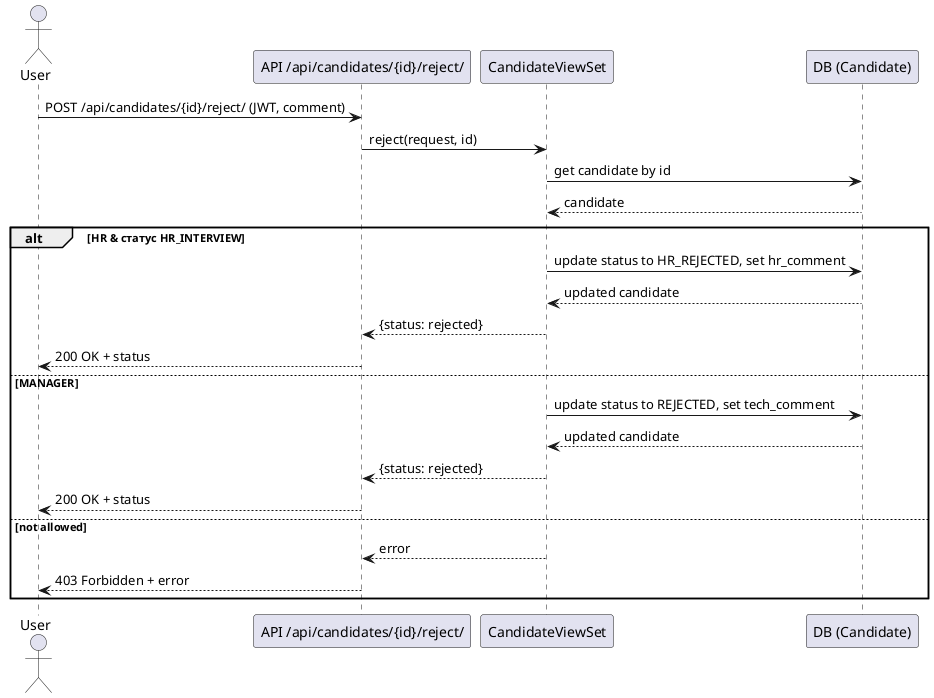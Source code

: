 @startuml
actor User
participant "API /api/candidates/{id}/reject/" as API
participant "CandidateViewSet" as ViewSet
participant "DB (Candidate)" as DB

User -> API: POST /api/candidates/{id}/reject/ (JWT, comment)
API -> ViewSet: reject(request, id)
ViewSet -> DB: get candidate by id
DB --> ViewSet: candidate
alt HR & статус HR_INTERVIEW
    ViewSet -> DB: update status to HR_REJECTED, set hr_comment
    DB --> ViewSet: updated candidate
    ViewSet --> API: {status: rejected}
    API --> User: 200 OK + status
else MANAGER
    ViewSet -> DB: update status to REJECTED, set tech_comment
    DB --> ViewSet: updated candidate
    ViewSet --> API: {status: rejected}
    API --> User: 200 OK + status
else not allowed
    ViewSet --> API: error
    API --> User: 403 Forbidden + error
end
@enduml 